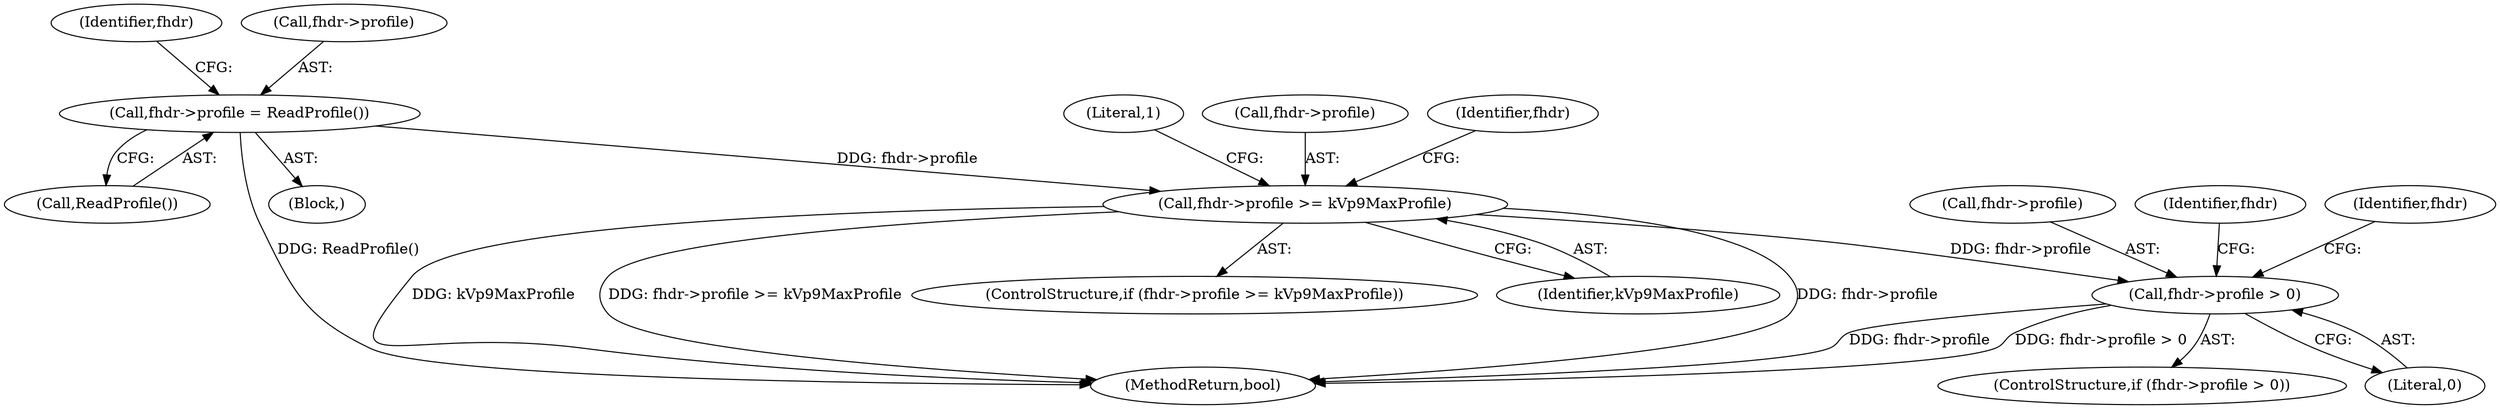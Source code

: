 digraph "0_Chrome_27c68f543e5eba779902447445dfb05ec3f5bf75_15@pointer" {
"1000131" [label="(Call,fhdr->profile >= kVp9MaxProfile)"];
"1000125" [label="(Call,fhdr->profile = ReadProfile())"];
"1000255" [label="(Call,fhdr->profile > 0)"];
"1000135" [label="(Identifier,kVp9MaxProfile)"];
"1000255" [label="(Call,fhdr->profile > 0)"];
"1000256" [label="(Call,fhdr->profile)"];
"1000437" [label="(MethodReturn,bool)"];
"1000125" [label="(Call,fhdr->profile = ReadProfile())"];
"1000271" [label="(Identifier,fhdr)"];
"1000139" [label="(Literal,1)"];
"1000131" [label="(Call,fhdr->profile >= kVp9MaxProfile)"];
"1000104" [label="(Block,)"];
"1000254" [label="(ControlStructure,if (fhdr->profile > 0))"];
"1000133" [label="(Identifier,fhdr)"];
"1000130" [label="(ControlStructure,if (fhdr->profile >= kVp9MaxProfile))"];
"1000129" [label="(Call,ReadProfile())"];
"1000126" [label="(Call,fhdr->profile)"];
"1000264" [label="(Identifier,fhdr)"];
"1000132" [label="(Call,fhdr->profile)"];
"1000259" [label="(Literal,0)"];
"1000145" [label="(Identifier,fhdr)"];
"1000131" -> "1000130"  [label="AST: "];
"1000131" -> "1000135"  [label="CFG: "];
"1000132" -> "1000131"  [label="AST: "];
"1000135" -> "1000131"  [label="AST: "];
"1000139" -> "1000131"  [label="CFG: "];
"1000145" -> "1000131"  [label="CFG: "];
"1000131" -> "1000437"  [label="DDG: fhdr->profile"];
"1000131" -> "1000437"  [label="DDG: kVp9MaxProfile"];
"1000131" -> "1000437"  [label="DDG: fhdr->profile >= kVp9MaxProfile"];
"1000125" -> "1000131"  [label="DDG: fhdr->profile"];
"1000131" -> "1000255"  [label="DDG: fhdr->profile"];
"1000125" -> "1000104"  [label="AST: "];
"1000125" -> "1000129"  [label="CFG: "];
"1000126" -> "1000125"  [label="AST: "];
"1000129" -> "1000125"  [label="AST: "];
"1000133" -> "1000125"  [label="CFG: "];
"1000125" -> "1000437"  [label="DDG: ReadProfile()"];
"1000255" -> "1000254"  [label="AST: "];
"1000255" -> "1000259"  [label="CFG: "];
"1000256" -> "1000255"  [label="AST: "];
"1000259" -> "1000255"  [label="AST: "];
"1000264" -> "1000255"  [label="CFG: "];
"1000271" -> "1000255"  [label="CFG: "];
"1000255" -> "1000437"  [label="DDG: fhdr->profile > 0"];
"1000255" -> "1000437"  [label="DDG: fhdr->profile"];
}
